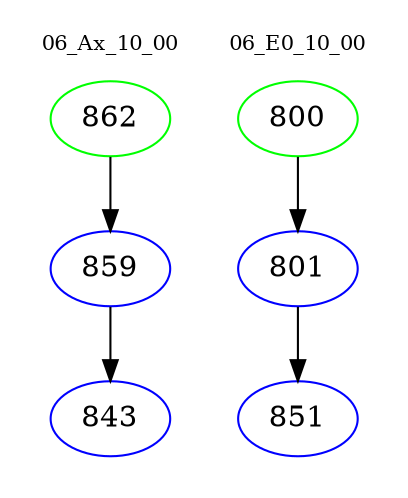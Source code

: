 digraph{
subgraph cluster_0 {
color = white
label = "06_Ax_10_00";
fontsize=10;
T0_862 [label="862", color="green"]
T0_862 -> T0_859 [color="black"]
T0_859 [label="859", color="blue"]
T0_859 -> T0_843 [color="black"]
T0_843 [label="843", color="blue"]
}
subgraph cluster_1 {
color = white
label = "06_E0_10_00";
fontsize=10;
T1_800 [label="800", color="green"]
T1_800 -> T1_801 [color="black"]
T1_801 [label="801", color="blue"]
T1_801 -> T1_851 [color="black"]
T1_851 [label="851", color="blue"]
}
}
